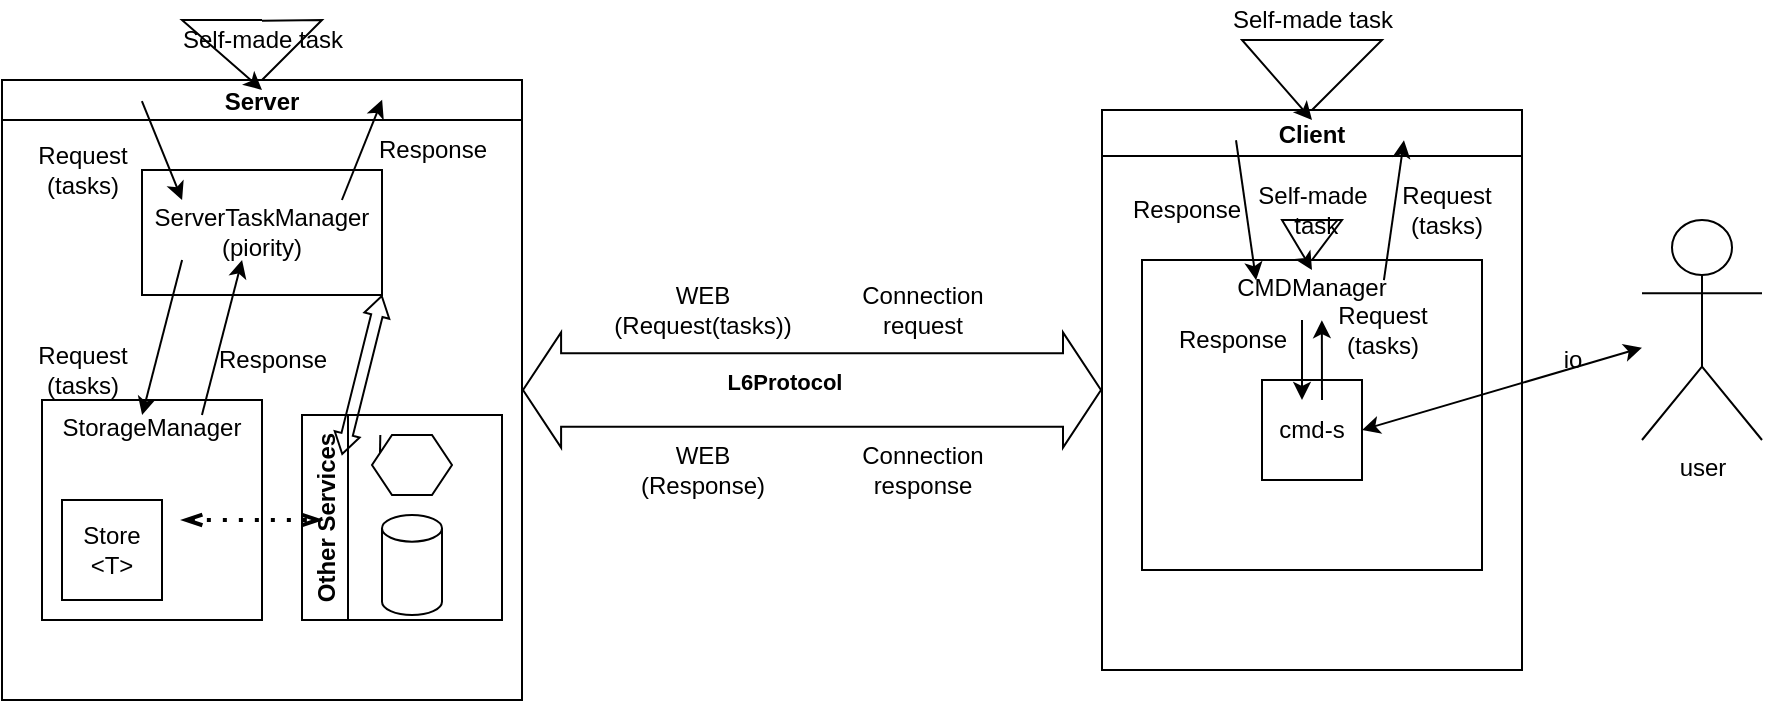 <mxfile version="15.5.4" type="embed"><diagram id="eD9qqQY0ev-XNHFiYNdI" name="Page-1"><mxGraphModel dx="589" dy="538" grid="0" gridSize="10" guides="1" tooltips="1" connect="1" arrows="1" fold="1" page="0" pageScale="1" pageWidth="827" pageHeight="1169" math="0" shadow="0"><root><mxCell id="0"/><mxCell id="1" parent="0"/><mxCell id="9O5VfU25N1OtuXoy-fDC-3" value="Server" style="swimlane;startSize=20;" parent="1" vertex="1"><mxGeometry y="60" width="260" height="310" as="geometry"><mxRectangle y="40" width="130" height="23" as="alternateBounds"/></mxGeometry></mxCell><mxCell id="9O5VfU25N1OtuXoy-fDC-6" value="StorageManager" style="whiteSpace=wrap;html=1;imageAspect=1;absoluteArcSize=0;dropTarget=0;collapsible=0;verticalAlign=top;" parent="9O5VfU25N1OtuXoy-fDC-3" vertex="1"><mxGeometry x="20" y="160" width="110" height="110" as="geometry"/></mxCell><mxCell id="9O5VfU25N1OtuXoy-fDC-5" value="Store&lt;br&gt;&amp;lt;T&amp;gt;" style="whiteSpace=wrap;html=1;aspect=fixed;" parent="9O5VfU25N1OtuXoy-fDC-3" vertex="1"><mxGeometry x="30" y="210" width="50" height="50" as="geometry"/></mxCell><mxCell id="9O5VfU25N1OtuXoy-fDC-8" value="ServerTaskManager&lt;br&gt;(piority)" style="whiteSpace=wrap;html=1;" parent="9O5VfU25N1OtuXoy-fDC-3" vertex="1"><mxGeometry x="70" y="45" width="120" height="62.5" as="geometry"/></mxCell><mxCell id="BjlJGxCMRHVYjm03ffOX-38" value="" style="endArrow=classic;html=1;rounded=0;exitX=0.269;exitY=0.034;exitDx=0;exitDy=0;exitPerimeter=0;entryX=0.167;entryY=0.24;entryDx=0;entryDy=0;entryPerimeter=0;" parent="9O5VfU25N1OtuXoy-fDC-3" source="9O5VfU25N1OtuXoy-fDC-3" target="9O5VfU25N1OtuXoy-fDC-8" edge="1"><mxGeometry width="50" height="50" relative="1" as="geometry"><mxPoint x="350" y="125" as="sourcePoint"/><mxPoint x="90" y="60" as="targetPoint"/></mxGeometry></mxCell><mxCell id="BjlJGxCMRHVYjm03ffOX-39" value="Request&lt;br&gt;(tasks)" style="text;html=1;align=center;verticalAlign=middle;resizable=0;points=[];autosize=1;strokeColor=none;fillColor=none;" parent="9O5VfU25N1OtuXoy-fDC-3" vertex="1"><mxGeometry x="10" y="30" width="60" height="30" as="geometry"/></mxCell><mxCell id="BjlJGxCMRHVYjm03ffOX-54" value="Request&lt;br&gt;(tasks)" style="text;html=1;align=center;verticalAlign=middle;resizable=0;points=[];autosize=1;strokeColor=none;fillColor=none;" parent="9O5VfU25N1OtuXoy-fDC-3" vertex="1"><mxGeometry x="10" y="130" width="60" height="30" as="geometry"/></mxCell><mxCell id="BjlJGxCMRHVYjm03ffOX-56" value="" style="endArrow=classic;html=1;rounded=0;exitX=0.167;exitY=0.72;exitDx=0;exitDy=0;exitPerimeter=0;entryX=0.455;entryY=0.068;entryDx=0;entryDy=0;entryPerimeter=0;" parent="9O5VfU25N1OtuXoy-fDC-3" source="9O5VfU25N1OtuXoy-fDC-8" target="9O5VfU25N1OtuXoy-fDC-6" edge="1"><mxGeometry width="50" height="50" relative="1" as="geometry"><mxPoint x="110" y="30" as="sourcePoint"/><mxPoint x="60" y="130" as="targetPoint"/></mxGeometry></mxCell><mxCell id="BjlJGxCMRHVYjm03ffOX-61" value="Other Services" style="swimlane;horizontal=0;labelBackgroundColor=default;" parent="9O5VfU25N1OtuXoy-fDC-3" vertex="1"><mxGeometry x="150" y="167.5" width="100" height="102.5" as="geometry"><mxRectangle x="150" y="130" width="30" height="140" as="alternateBounds"/></mxGeometry></mxCell><mxCell id="BjlJGxCMRHVYjm03ffOX-60" value="" style="shape=hexagon;perimeter=hexagonPerimeter2;whiteSpace=wrap;html=1;fixedSize=1;labelBackgroundColor=default;size=10;" parent="BjlJGxCMRHVYjm03ffOX-61" vertex="1"><mxGeometry x="35" y="10" width="40" height="30" as="geometry"/></mxCell><mxCell id="BjlJGxCMRHVYjm03ffOX-59" value="" style="shape=cylinder3;whiteSpace=wrap;html=1;boundedLbl=1;backgroundOutline=1;size=6.667;labelBackgroundColor=default;" parent="BjlJGxCMRHVYjm03ffOX-61" vertex="1"><mxGeometry x="40" y="50" width="30" height="50" as="geometry"/></mxCell><mxCell id="BjlJGxCMRHVYjm03ffOX-62" style="edgeStyle=orthogonalEdgeStyle;rounded=0;orthogonalLoop=1;jettySize=auto;html=1;exitX=0;exitY=0.25;exitDx=0;exitDy=0;entryX=0.104;entryY=0;entryDx=0;entryDy=0;entryPerimeter=0;startArrow=none;startFill=0;endArrow=none;endFill=0;" parent="BjlJGxCMRHVYjm03ffOX-61" source="BjlJGxCMRHVYjm03ffOX-60" target="BjlJGxCMRHVYjm03ffOX-60" edge="1"><mxGeometry relative="1" as="geometry"/></mxCell><mxCell id="BjlJGxCMRHVYjm03ffOX-66" value="" style="shape=flexArrow;endArrow=classic;startArrow=classic;html=1;rounded=0;entryX=1;entryY=1;entryDx=0;entryDy=0;width=5.833;endSize=3.05;endWidth=5.972;startWidth=5.972;startSize=3.05;exitX=0.2;exitY=0.195;exitDx=0;exitDy=0;exitPerimeter=0;" parent="9O5VfU25N1OtuXoy-fDC-3" source="BjlJGxCMRHVYjm03ffOX-61" target="9O5VfU25N1OtuXoy-fDC-8" edge="1"><mxGeometry width="100" height="100" relative="1" as="geometry"><mxPoint x="230" y="110" as="sourcePoint"/><mxPoint x="400" y="-10" as="targetPoint"/></mxGeometry></mxCell><mxCell id="BjlJGxCMRHVYjm03ffOX-67" value="" style="endArrow=classic;html=1;rounded=0;exitX=0.727;exitY=0.068;exitDx=0;exitDy=0;exitPerimeter=0;entryX=0.417;entryY=0.72;entryDx=0;entryDy=0;entryPerimeter=0;" parent="9O5VfU25N1OtuXoy-fDC-3" source="9O5VfU25N1OtuXoy-fDC-6" target="9O5VfU25N1OtuXoy-fDC-8" edge="1"><mxGeometry width="50" height="50" relative="1" as="geometry"><mxPoint x="350" y="180" as="sourcePoint"/><mxPoint x="400" y="130" as="targetPoint"/></mxGeometry></mxCell><mxCell id="BjlJGxCMRHVYjm03ffOX-71" value="Response" style="text;html=1;align=center;verticalAlign=middle;resizable=0;points=[];autosize=1;strokeColor=none;fillColor=none;horizontal=1;" parent="9O5VfU25N1OtuXoy-fDC-3" vertex="1"><mxGeometry x="100" y="130" width="70" height="20" as="geometry"/></mxCell><mxCell id="BjlJGxCMRHVYjm03ffOX-72" value="" style="endArrow=classic;html=1;rounded=0;exitX=0.833;exitY=0.24;exitDx=0;exitDy=0;exitPerimeter=0;entryX=0.731;entryY=0.032;entryDx=0;entryDy=0;entryPerimeter=0;" parent="9O5VfU25N1OtuXoy-fDC-3" source="9O5VfU25N1OtuXoy-fDC-8" target="9O5VfU25N1OtuXoy-fDC-3" edge="1"><mxGeometry width="50" height="50" relative="1" as="geometry"><mxPoint x="350" y="180" as="sourcePoint"/><mxPoint x="400" y="130" as="targetPoint"/></mxGeometry></mxCell><mxCell id="BjlJGxCMRHVYjm03ffOX-73" value="Response" style="text;html=1;align=center;verticalAlign=middle;resizable=0;points=[];autosize=1;strokeColor=none;fillColor=none;horizontal=1;" parent="9O5VfU25N1OtuXoy-fDC-3" vertex="1"><mxGeometry x="180" y="25" width="70" height="20" as="geometry"/></mxCell><mxCell id="BjlJGxCMRHVYjm03ffOX-76" value="" style="endArrow=openThin;dashed=1;html=1;dashPattern=1 3;strokeWidth=2;rounded=0;exitX=0.636;exitY=0.545;exitDx=0;exitDy=0;exitPerimeter=0;entryX=0.1;entryY=0.512;entryDx=0;entryDy=0;entryPerimeter=0;startArrow=openThin;startFill=0;endFill=0;jumpSize=6;shadow=0;sketch=0;" parent="9O5VfU25N1OtuXoy-fDC-3" source="9O5VfU25N1OtuXoy-fDC-6" target="BjlJGxCMRHVYjm03ffOX-61" edge="1"><mxGeometry width="50" height="50" relative="1" as="geometry"><mxPoint x="290" y="320" as="sourcePoint"/><mxPoint x="340" y="270" as="targetPoint"/></mxGeometry></mxCell><mxCell id="9O5VfU25N1OtuXoy-fDC-4" value="Client" style="swimlane;" parent="1" vertex="1"><mxGeometry x="550" y="75" width="210" height="280" as="geometry"><mxRectangle x="550" y="190" width="70" height="23" as="alternateBounds"/></mxGeometry></mxCell><mxCell id="9O5VfU25N1OtuXoy-fDC-13" value="CMDManager" style="whiteSpace=wrap;html=1;labelPosition=center;verticalLabelPosition=middle;align=center;verticalAlign=top;" parent="9O5VfU25N1OtuXoy-fDC-4" vertex="1"><mxGeometry x="20" y="75" width="170" height="155" as="geometry"/></mxCell><mxCell id="9O5VfU25N1OtuXoy-fDC-14" value="cmd-s" style="whiteSpace=wrap;html=1;" parent="9O5VfU25N1OtuXoy-fDC-4" vertex="1"><mxGeometry x="80" y="135" width="50" height="50" as="geometry"/></mxCell><mxCell id="BjlJGxCMRHVYjm03ffOX-3" value="" style="endArrow=classic;startArrow=none;html=1;rounded=0;exitX=0.6;exitY=0.2;exitDx=0;exitDy=0;exitPerimeter=0;entryX=0.529;entryY=0.194;entryDx=0;entryDy=0;entryPerimeter=0;startFill=0;" parent="9O5VfU25N1OtuXoy-fDC-4" source="9O5VfU25N1OtuXoy-fDC-14" target="9O5VfU25N1OtuXoy-fDC-13" edge="1"><mxGeometry width="50" height="50" relative="1" as="geometry"><mxPoint x="90" y="145" as="sourcePoint"/><mxPoint x="140" y="95" as="targetPoint"/></mxGeometry></mxCell><mxCell id="BjlJGxCMRHVYjm03ffOX-4" value="Request&lt;br&gt;(tasks)" style="text;html=1;align=center;verticalAlign=middle;resizable=0;points=[];autosize=1;strokeColor=none;fillColor=none;" parent="9O5VfU25N1OtuXoy-fDC-4" vertex="1"><mxGeometry x="110" y="95" width="60" height="30" as="geometry"/></mxCell><mxCell id="BjlJGxCMRHVYjm03ffOX-6" value="" style="endArrow=classic;html=1;rounded=0;entryX=0.4;entryY=0.2;entryDx=0;entryDy=0;entryPerimeter=0;" parent="9O5VfU25N1OtuXoy-fDC-4" target="9O5VfU25N1OtuXoy-fDC-14" edge="1"><mxGeometry width="50" height="50" relative="1" as="geometry"><mxPoint x="100" y="105" as="sourcePoint"/><mxPoint x="-70" y="105" as="targetPoint"/></mxGeometry></mxCell><mxCell id="BjlJGxCMRHVYjm03ffOX-7" value="Response" style="text;html=1;align=center;verticalAlign=middle;resizable=0;points=[];autosize=1;strokeColor=none;fillColor=none;horizontal=1;" parent="9O5VfU25N1OtuXoy-fDC-4" vertex="1"><mxGeometry x="30" y="105" width="70" height="20" as="geometry"/></mxCell><mxCell id="BjlJGxCMRHVYjm03ffOX-12" value="Request&lt;br&gt;(tasks)" style="text;html=1;align=center;verticalAlign=middle;resizable=0;points=[];autosize=1;strokeColor=none;fillColor=none;" parent="9O5VfU25N1OtuXoy-fDC-4" vertex="1"><mxGeometry x="142" y="35" width="60" height="30" as="geometry"/></mxCell><mxCell id="BjlJGxCMRHVYjm03ffOX-13" value="" style="endArrow=classic;html=1;rounded=0;entryX=0.619;entryY=0.054;entryDx=0;entryDy=0;entryPerimeter=0;exitX=0.588;exitY=0.065;exitDx=0;exitDy=0;exitPerimeter=0;" parent="9O5VfU25N1OtuXoy-fDC-4" edge="1"><mxGeometry width="50" height="50" relative="1" as="geometry"><mxPoint x="140.96" y="85.075" as="sourcePoint"/><mxPoint x="150.99" y="15.12" as="targetPoint"/></mxGeometry></mxCell><mxCell id="BjlJGxCMRHVYjm03ffOX-16" value="Response" style="text;html=1;align=center;verticalAlign=middle;resizable=0;points=[];autosize=1;strokeColor=none;fillColor=none;horizontal=1;" parent="9O5VfU25N1OtuXoy-fDC-4" vertex="1"><mxGeometry x="7" y="40" width="70" height="20" as="geometry"/></mxCell><mxCell id="BjlJGxCMRHVYjm03ffOX-19" value="" style="endArrow=classic;html=1;rounded=0;entryX=0.412;entryY=0.065;entryDx=0;entryDy=0;entryPerimeter=0;exitX=0.381;exitY=0.054;exitDx=0;exitDy=0;exitPerimeter=0;" parent="9O5VfU25N1OtuXoy-fDC-4" edge="1"><mxGeometry width="50" height="50" relative="1" as="geometry"><mxPoint x="67.01" y="15.12" as="sourcePoint"/><mxPoint x="77.04" y="85.075" as="targetPoint"/></mxGeometry></mxCell><mxCell id="BjlJGxCMRHVYjm03ffOX-48" value="" style="endArrow=classic;html=1;rounded=0;exitX=0.5;exitY=0;exitDx=0;exitDy=0;" parent="9O5VfU25N1OtuXoy-fDC-4" edge="1"><mxGeometry width="50" height="50" relative="1" as="geometry"><mxPoint x="105" y="75.0" as="sourcePoint"/><mxPoint x="105" y="80.0" as="targetPoint"/><Array as="points"><mxPoint x="120" y="55"/><mxPoint x="90" y="55"/></Array></mxGeometry></mxCell><mxCell id="BjlJGxCMRHVYjm03ffOX-49" value="Self-made&lt;br&gt;&amp;nbsp;task" style="text;html=1;align=center;verticalAlign=middle;resizable=0;points=[];autosize=1;strokeColor=none;fillColor=none;" parent="9O5VfU25N1OtuXoy-fDC-4" vertex="1"><mxGeometry x="70" y="35" width="70" height="30" as="geometry"/></mxCell><mxCell id="9O5VfU25N1OtuXoy-fDC-12" value="" style="shape=flexArrow;endArrow=classic;startArrow=classic;html=1;rounded=0;entryX=0;entryY=0.5;entryDx=0;entryDy=0;exitX=1;exitY=0.5;exitDx=0;exitDy=0;width=36.667;startSize=6.017;" parent="1" source="9O5VfU25N1OtuXoy-fDC-3" target="9O5VfU25N1OtuXoy-fDC-4" edge="1"><mxGeometry width="100" height="100" relative="1" as="geometry"><mxPoint x="472.0" y="215" as="sourcePoint"/><mxPoint x="460" y="240" as="targetPoint"/></mxGeometry></mxCell><mxCell id="BjlJGxCMRHVYjm03ffOX-47" value="L6Protocol" style="edgeLabel;html=1;align=center;verticalAlign=middle;resizable=0;points=[];fontStyle=1;rotation=0;" parent="9O5VfU25N1OtuXoy-fDC-12" vertex="1" connectable="0"><mxGeometry x="-0.234" y="7" relative="1" as="geometry"><mxPoint x="20" y="3" as="offset"/></mxGeometry></mxCell><mxCell id="BjlJGxCMRHVYjm03ffOX-1" value="user" style="shape=umlActor;verticalLabelPosition=bottom;verticalAlign=top;html=1;labelBackgroundColor=default;" parent="1" vertex="1"><mxGeometry x="820" y="130" width="60" height="110" as="geometry"/></mxCell><mxCell id="BjlJGxCMRHVYjm03ffOX-2" value="" style="endArrow=classic;startArrow=classic;html=1;rounded=0;exitX=1;exitY=0.5;exitDx=0;exitDy=0;" parent="1" source="9O5VfU25N1OtuXoy-fDC-14" target="BjlJGxCMRHVYjm03ffOX-1" edge="1"><mxGeometry width="50" height="50" relative="1" as="geometry"><mxPoint x="620" y="230" as="sourcePoint"/><mxPoint x="670" y="180" as="targetPoint"/></mxGeometry></mxCell><mxCell id="BjlJGxCMRHVYjm03ffOX-5" value="io" style="text;html=1;align=center;verticalAlign=middle;resizable=0;points=[];autosize=1;strokeColor=none;fillColor=none;" parent="1" vertex="1"><mxGeometry x="770" y="190" width="30" height="20" as="geometry"/></mxCell><mxCell id="BjlJGxCMRHVYjm03ffOX-9" value="WEB&lt;br&gt;(Request(tasks))" style="text;html=1;align=center;verticalAlign=middle;resizable=0;points=[];autosize=1;strokeColor=none;fillColor=none;" parent="1" vertex="1"><mxGeometry x="300" y="160" width="100" height="30" as="geometry"/></mxCell><mxCell id="BjlJGxCMRHVYjm03ffOX-22" value="" style="endArrow=classic;html=1;rounded=0;exitX=0.5;exitY=0;exitDx=0;exitDy=0;" parent="1" source="9O5VfU25N1OtuXoy-fDC-4" edge="1"><mxGeometry width="50" height="50" relative="1" as="geometry"><mxPoint x="680" y="60" as="sourcePoint"/><mxPoint x="655" y="80" as="targetPoint"/><Array as="points"><mxPoint x="690" y="40"/><mxPoint x="620" y="40"/></Array></mxGeometry></mxCell><mxCell id="BjlJGxCMRHVYjm03ffOX-37" value="" style="endArrow=classic;html=1;rounded=0;exitX=0.5;exitY=0;exitDx=0;exitDy=0;entryX=0.5;entryY=0.016;entryDx=0;entryDy=0;entryPerimeter=0;startArrow=none;" parent="1" source="BjlJGxCMRHVYjm03ffOX-42" target="9O5VfU25N1OtuXoy-fDC-3" edge="1"><mxGeometry x="70" y="-20" width="50" height="50" relative="1" as="geometry"><mxPoint x="130" y="20" as="sourcePoint"/><mxPoint x="120" y="30" as="targetPoint"/><Array as="points"><mxPoint x="90" y="30"/></Array></mxGeometry></mxCell><mxCell id="BjlJGxCMRHVYjm03ffOX-40" value="Self-made task" style="text;html=1;align=center;verticalAlign=middle;resizable=0;points=[];autosize=1;strokeColor=none;fillColor=none;" parent="1" vertex="1"><mxGeometry x="605" y="20" width="100" height="20" as="geometry"/></mxCell><mxCell id="BjlJGxCMRHVYjm03ffOX-50" value="Connection&lt;br&gt;request" style="text;html=1;align=center;verticalAlign=middle;resizable=0;points=[];autosize=1;strokeColor=none;fillColor=none;" parent="1" vertex="1"><mxGeometry x="420" y="160" width="80" height="30" as="geometry"/></mxCell><mxCell id="BjlJGxCMRHVYjm03ffOX-42" value="Self-made task" style="text;html=1;align=center;verticalAlign=middle;resizable=0;points=[];autosize=1;strokeColor=none;fillColor=none;" parent="1" vertex="1"><mxGeometry x="80" y="30" width="100" height="20" as="geometry"/></mxCell><mxCell id="BjlJGxCMRHVYjm03ffOX-58" value="" style="endArrow=none;html=1;rounded=0;exitX=0.5;exitY=0;exitDx=0;exitDy=0;entryX=0.5;entryY=0.016;entryDx=0;entryDy=0;entryPerimeter=0;" parent="1" source="9O5VfU25N1OtuXoy-fDC-3" target="BjlJGxCMRHVYjm03ffOX-42" edge="1"><mxGeometry x="70" y="-20" width="50" height="50" relative="1" as="geometry"><mxPoint x="130" y="75" as="sourcePoint"/><mxPoint x="130" y="79.96" as="targetPoint"/><Array as="points"><mxPoint x="160" y="30"/></Array></mxGeometry></mxCell><mxCell id="BjlJGxCMRHVYjm03ffOX-74" value="WEB&lt;br&gt;(Response)" style="text;html=1;align=center;verticalAlign=middle;resizable=0;points=[];autosize=1;strokeColor=none;fillColor=none;horizontal=1;" parent="1" vertex="1"><mxGeometry x="310" y="240" width="80" height="30" as="geometry"/></mxCell><mxCell id="BjlJGxCMRHVYjm03ffOX-75" value="Connection&lt;br&gt;response" style="text;html=1;align=center;verticalAlign=middle;resizable=0;points=[];autosize=1;strokeColor=none;fillColor=none;" parent="1" vertex="1"><mxGeometry x="420" y="240" width="80" height="30" as="geometry"/></mxCell></root></mxGraphModel></diagram></mxfile>